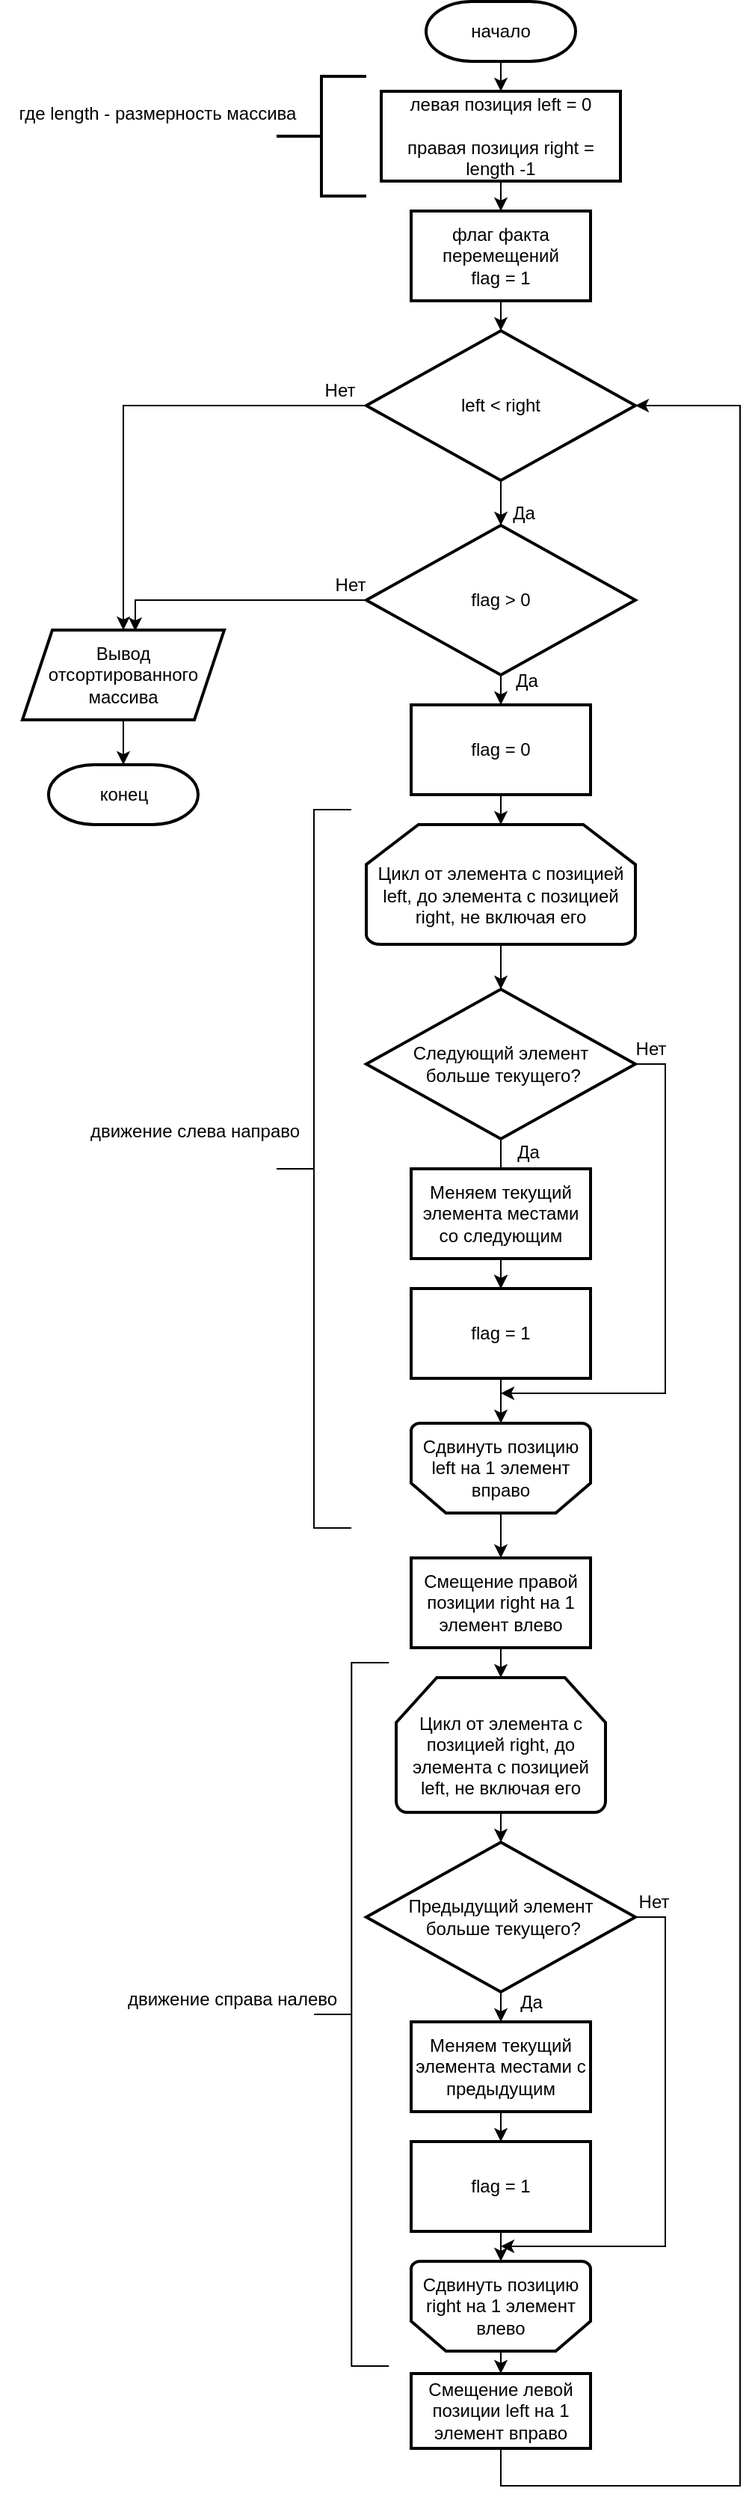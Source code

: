 <mxfile version="23.1.7" type="device">
  <diagram name="Page-1" id="7C0zDvZtUpZB7-i4LzA5">
    <mxGraphModel dx="1434" dy="780" grid="1" gridSize="10" guides="1" tooltips="1" connect="1" arrows="1" fold="1" page="1" pageScale="1" pageWidth="850" pageHeight="1100" math="0" shadow="0">
      <root>
        <mxCell id="0" />
        <mxCell id="1" parent="0" />
        <mxCell id="CNdb7kXDBK4C9TEZmEDv-15" value="" style="edgeStyle=orthogonalEdgeStyle;rounded=0;orthogonalLoop=1;jettySize=auto;html=1;fontSize=12;" edge="1" parent="1" source="CNdb7kXDBK4C9TEZmEDv-2" target="CNdb7kXDBK4C9TEZmEDv-3">
          <mxGeometry relative="1" as="geometry" />
        </mxCell>
        <mxCell id="CNdb7kXDBK4C9TEZmEDv-2" value="начало" style="strokeWidth=2;html=1;shape=mxgraph.flowchart.terminator;whiteSpace=wrap;fontSize=12;" vertex="1" parent="1">
          <mxGeometry x="330" y="40" width="100" height="40" as="geometry" />
        </mxCell>
        <mxCell id="CNdb7kXDBK4C9TEZmEDv-16" value="" style="edgeStyle=orthogonalEdgeStyle;rounded=0;orthogonalLoop=1;jettySize=auto;html=1;fontSize=12;" edge="1" parent="1" source="CNdb7kXDBK4C9TEZmEDv-3" target="CNdb7kXDBK4C9TEZmEDv-6">
          <mxGeometry relative="1" as="geometry" />
        </mxCell>
        <mxCell id="CNdb7kXDBK4C9TEZmEDv-3" value="&lt;br style=&quot;font-size: 12px;&quot;&gt;левая позиция left = 0&lt;br style=&quot;font-size: 12px;&quot;&gt;&lt;br style=&quot;font-size: 12px;&quot;&gt;правая позиция right = length -1&lt;div style=&quot;font-size: 12px;&quot;&gt;&lt;br style=&quot;font-size: 12px;&quot;&gt;&lt;/div&gt;" style="rounded=0;whiteSpace=wrap;html=1;strokeWidth=2;fontSize=12;" vertex="1" parent="1">
          <mxGeometry x="300" y="100" width="160" height="60" as="geometry" />
        </mxCell>
        <mxCell id="CNdb7kXDBK4C9TEZmEDv-17" value="" style="edgeStyle=orthogonalEdgeStyle;rounded=0;orthogonalLoop=1;jettySize=auto;html=1;fontSize=12;" edge="1" parent="1" source="CNdb7kXDBK4C9TEZmEDv-6" target="CNdb7kXDBK4C9TEZmEDv-7">
          <mxGeometry relative="1" as="geometry" />
        </mxCell>
        <mxCell id="CNdb7kXDBK4C9TEZmEDv-6" value="флаг факта перемещений &lt;br style=&quot;font-size: 12px;&quot;&gt;flag = 1" style="rounded=0;whiteSpace=wrap;html=1;strokeWidth=2;fontSize=12;" vertex="1" parent="1">
          <mxGeometry x="320" y="180" width="120" height="60" as="geometry" />
        </mxCell>
        <mxCell id="CNdb7kXDBK4C9TEZmEDv-9" value="" style="edgeStyle=orthogonalEdgeStyle;rounded=0;orthogonalLoop=1;jettySize=auto;html=1;fontSize=12;" edge="1" parent="1" source="CNdb7kXDBK4C9TEZmEDv-7" target="CNdb7kXDBK4C9TEZmEDv-8">
          <mxGeometry relative="1" as="geometry" />
        </mxCell>
        <mxCell id="CNdb7kXDBK4C9TEZmEDv-10" value="Да" style="edgeLabel;html=1;align=center;verticalAlign=middle;resizable=0;points=[];fontSize=12;" vertex="1" connectable="0" parent="CNdb7kXDBK4C9TEZmEDv-9">
          <mxGeometry x="0.56" y="-1" relative="1" as="geometry">
            <mxPoint x="16" y="3" as="offset" />
          </mxGeometry>
        </mxCell>
        <mxCell id="CNdb7kXDBK4C9TEZmEDv-54" style="edgeStyle=orthogonalEdgeStyle;rounded=0;orthogonalLoop=1;jettySize=auto;html=1;exitX=0;exitY=0.5;exitDx=0;exitDy=0;exitPerimeter=0;entryX=0.5;entryY=0;entryDx=0;entryDy=0;fontSize=12;" edge="1" parent="1" source="CNdb7kXDBK4C9TEZmEDv-7" target="CNdb7kXDBK4C9TEZmEDv-53">
          <mxGeometry relative="1" as="geometry" />
        </mxCell>
        <mxCell id="CNdb7kXDBK4C9TEZmEDv-57" value="Нет" style="edgeLabel;html=1;align=center;verticalAlign=middle;resizable=0;points=[];fontSize=12;" vertex="1" connectable="0" parent="CNdb7kXDBK4C9TEZmEDv-54">
          <mxGeometry x="-0.909" relative="1" as="geometry">
            <mxPoint x="-4" y="-10" as="offset" />
          </mxGeometry>
        </mxCell>
        <mxCell id="CNdb7kXDBK4C9TEZmEDv-7" value="left &amp;lt; right" style="strokeWidth=2;html=1;shape=mxgraph.flowchart.decision;whiteSpace=wrap;fontSize=12;" vertex="1" parent="1">
          <mxGeometry x="290" y="260" width="180" height="100" as="geometry" />
        </mxCell>
        <mxCell id="CNdb7kXDBK4C9TEZmEDv-77" value="" style="edgeStyle=orthogonalEdgeStyle;rounded=0;orthogonalLoop=1;jettySize=auto;html=1;" edge="1" parent="1" source="CNdb7kXDBK4C9TEZmEDv-8" target="CNdb7kXDBK4C9TEZmEDv-13">
          <mxGeometry relative="1" as="geometry" />
        </mxCell>
        <mxCell id="CNdb7kXDBK4C9TEZmEDv-8" value="flag &amp;gt; 0" style="strokeWidth=2;html=1;shape=mxgraph.flowchart.decision;whiteSpace=wrap;fontSize=12;" vertex="1" parent="1">
          <mxGeometry x="290" y="390" width="180" height="100" as="geometry" />
        </mxCell>
        <mxCell id="CNdb7kXDBK4C9TEZmEDv-75" value="" style="edgeStyle=orthogonalEdgeStyle;rounded=0;orthogonalLoop=1;jettySize=auto;html=1;" edge="1" parent="1" source="CNdb7kXDBK4C9TEZmEDv-12" target="CNdb7kXDBK4C9TEZmEDv-14">
          <mxGeometry relative="1" as="geometry" />
        </mxCell>
        <mxCell id="CNdb7kXDBK4C9TEZmEDv-12" value="&lt;br style=&quot;font-size: 12px;&quot;&gt;Цикл от элемента с позицией left, до элемента с позицией right, не включая его" style="strokeWidth=2;html=1;shape=mxgraph.flowchart.loop_limit;whiteSpace=wrap;fontSize=12;" vertex="1" parent="1">
          <mxGeometry x="290" y="590" width="180" height="80" as="geometry" />
        </mxCell>
        <mxCell id="CNdb7kXDBK4C9TEZmEDv-76" value="" style="edgeStyle=orthogonalEdgeStyle;rounded=0;orthogonalLoop=1;jettySize=auto;html=1;" edge="1" parent="1" source="CNdb7kXDBK4C9TEZmEDv-13" target="CNdb7kXDBK4C9TEZmEDv-12">
          <mxGeometry relative="1" as="geometry" />
        </mxCell>
        <mxCell id="CNdb7kXDBK4C9TEZmEDv-13" value="flag = 0" style="rounded=0;whiteSpace=wrap;html=1;fontSize=12;strokeWidth=2;" vertex="1" parent="1">
          <mxGeometry x="320" y="510" width="120" height="60" as="geometry" />
        </mxCell>
        <mxCell id="CNdb7kXDBK4C9TEZmEDv-28" value="" style="edgeStyle=orthogonalEdgeStyle;rounded=0;orthogonalLoop=1;jettySize=auto;html=1;fontSize=12;" edge="1" parent="1" source="CNdb7kXDBK4C9TEZmEDv-14" target="CNdb7kXDBK4C9TEZmEDv-23">
          <mxGeometry relative="1" as="geometry" />
        </mxCell>
        <mxCell id="CNdb7kXDBK4C9TEZmEDv-14" value="Следующий элемент&lt;br style=&quot;font-size: 12px;&quot;&gt;&amp;nbsp;больше текущего?" style="strokeWidth=2;html=1;shape=mxgraph.flowchart.decision;whiteSpace=wrap;fontSize=12;" vertex="1" parent="1">
          <mxGeometry x="290" y="700" width="180" height="100" as="geometry" />
        </mxCell>
        <mxCell id="CNdb7kXDBK4C9TEZmEDv-29" value="" style="edgeStyle=orthogonalEdgeStyle;rounded=0;orthogonalLoop=1;jettySize=auto;html=1;entryX=0.5;entryY=0;entryDx=0;entryDy=0;fontSize=12;" edge="1" parent="1" source="CNdb7kXDBK4C9TEZmEDv-22" target="CNdb7kXDBK4C9TEZmEDv-23">
          <mxGeometry relative="1" as="geometry" />
        </mxCell>
        <mxCell id="CNdb7kXDBK4C9TEZmEDv-22" value="Меняем текущий элемента местами со следующим" style="rounded=0;whiteSpace=wrap;html=1;fontSize=12;strokeWidth=2;" vertex="1" parent="1">
          <mxGeometry x="320" y="820" width="120" height="60" as="geometry" />
        </mxCell>
        <mxCell id="CNdb7kXDBK4C9TEZmEDv-30" value="" style="edgeStyle=orthogonalEdgeStyle;rounded=0;orthogonalLoop=1;jettySize=auto;html=1;fontSize=12;" edge="1" parent="1" source="CNdb7kXDBK4C9TEZmEDv-23" target="CNdb7kXDBK4C9TEZmEDv-24">
          <mxGeometry relative="1" as="geometry" />
        </mxCell>
        <mxCell id="CNdb7kXDBK4C9TEZmEDv-23" value="flag = 1" style="rounded=0;whiteSpace=wrap;html=1;fontSize=12;strokeWidth=2;" vertex="1" parent="1">
          <mxGeometry x="320" y="900" width="120" height="60" as="geometry" />
        </mxCell>
        <mxCell id="CNdb7kXDBK4C9TEZmEDv-31" value="" style="edgeStyle=orthogonalEdgeStyle;rounded=0;orthogonalLoop=1;jettySize=auto;html=1;fontSize=12;" edge="1" parent="1" source="CNdb7kXDBK4C9TEZmEDv-24" target="CNdb7kXDBK4C9TEZmEDv-25">
          <mxGeometry relative="1" as="geometry" />
        </mxCell>
        <mxCell id="CNdb7kXDBK4C9TEZmEDv-24" value="Сдвинуть позицию left на 1 элемент вправо" style="strokeWidth=2;html=1;shape=mxgraph.flowchart.loop_limit;whiteSpace=wrap;direction=west;fontSize=12;" vertex="1" parent="1">
          <mxGeometry x="320" y="990" width="120" height="60" as="geometry" />
        </mxCell>
        <mxCell id="CNdb7kXDBK4C9TEZmEDv-36" value="" style="edgeStyle=orthogonalEdgeStyle;rounded=0;orthogonalLoop=1;jettySize=auto;html=1;fontSize=12;" edge="1" parent="1" source="CNdb7kXDBK4C9TEZmEDv-25" target="CNdb7kXDBK4C9TEZmEDv-35">
          <mxGeometry relative="1" as="geometry" />
        </mxCell>
        <mxCell id="CNdb7kXDBK4C9TEZmEDv-25" value="Смещение правой позиции right на 1 элемент влево" style="rounded=0;whiteSpace=wrap;html=1;fontSize=12;strokeWidth=2;" vertex="1" parent="1">
          <mxGeometry x="320" y="1080" width="120" height="60" as="geometry" />
        </mxCell>
        <mxCell id="CNdb7kXDBK4C9TEZmEDv-32" style="edgeStyle=orthogonalEdgeStyle;rounded=0;orthogonalLoop=1;jettySize=auto;html=1;exitX=1;exitY=0.5;exitDx=0;exitDy=0;exitPerimeter=0;fontSize=12;" edge="1" parent="1" source="CNdb7kXDBK4C9TEZmEDv-14">
          <mxGeometry relative="1" as="geometry">
            <mxPoint x="380" y="970" as="targetPoint" />
            <Array as="points">
              <mxPoint x="490" y="750" />
              <mxPoint x="490" y="970" />
              <mxPoint x="380" y="970" />
            </Array>
          </mxGeometry>
        </mxCell>
        <mxCell id="CNdb7kXDBK4C9TEZmEDv-33" value="Нет" style="edgeLabel;html=1;align=center;verticalAlign=middle;resizable=0;points=[];fontSize=12;" vertex="1" connectable="0" parent="CNdb7kXDBK4C9TEZmEDv-32">
          <mxGeometry x="-0.947" relative="1" as="geometry">
            <mxPoint y="-10" as="offset" />
          </mxGeometry>
        </mxCell>
        <mxCell id="CNdb7kXDBK4C9TEZmEDv-34" value="Да" style="edgeLabel;html=1;align=center;verticalAlign=middle;resizable=0;points=[];fontSize=12;" vertex="1" connectable="0" parent="1">
          <mxGeometry x="500" y="750" as="geometry">
            <mxPoint x="-102" y="59" as="offset" />
          </mxGeometry>
        </mxCell>
        <mxCell id="CNdb7kXDBK4C9TEZmEDv-41" value="" style="edgeStyle=orthogonalEdgeStyle;rounded=0;orthogonalLoop=1;jettySize=auto;html=1;fontSize=12;" edge="1" parent="1" source="CNdb7kXDBK4C9TEZmEDv-35" target="CNdb7kXDBK4C9TEZmEDv-37">
          <mxGeometry relative="1" as="geometry" />
        </mxCell>
        <mxCell id="CNdb7kXDBK4C9TEZmEDv-35" value="&lt;br style=&quot;border-color: var(--border-color); font-size: 12px;&quot;&gt;Цикл от элемента с позицией right, до элемента с позицией left, не включая его" style="strokeWidth=2;html=1;shape=mxgraph.flowchart.loop_limit;whiteSpace=wrap;fontSize=12;" vertex="1" parent="1">
          <mxGeometry x="310" y="1160" width="140" height="90" as="geometry" />
        </mxCell>
        <mxCell id="CNdb7kXDBK4C9TEZmEDv-40" value="" style="edgeStyle=orthogonalEdgeStyle;rounded=0;orthogonalLoop=1;jettySize=auto;html=1;entryX=0.5;entryY=0;entryDx=0;entryDy=0;fontSize=12;" edge="1" parent="1" source="CNdb7kXDBK4C9TEZmEDv-37" target="CNdb7kXDBK4C9TEZmEDv-38">
          <mxGeometry relative="1" as="geometry" />
        </mxCell>
        <mxCell id="CNdb7kXDBK4C9TEZmEDv-51" value="Да" style="edgeLabel;html=1;align=center;verticalAlign=middle;resizable=0;points=[];fontSize=12;" vertex="1" connectable="0" parent="CNdb7kXDBK4C9TEZmEDv-40">
          <mxGeometry x="0.094" y="-1" relative="1" as="geometry">
            <mxPoint x="19" as="offset" />
          </mxGeometry>
        </mxCell>
        <mxCell id="CNdb7kXDBK4C9TEZmEDv-47" style="edgeStyle=orthogonalEdgeStyle;rounded=0;orthogonalLoop=1;jettySize=auto;html=1;exitX=1;exitY=0.5;exitDx=0;exitDy=0;exitPerimeter=0;fontSize=12;" edge="1" parent="1" source="CNdb7kXDBK4C9TEZmEDv-37">
          <mxGeometry relative="1" as="geometry">
            <mxPoint x="380" y="1540" as="targetPoint" />
            <Array as="points">
              <mxPoint x="490" y="1320" />
              <mxPoint x="490" y="1540" />
            </Array>
          </mxGeometry>
        </mxCell>
        <mxCell id="CNdb7kXDBK4C9TEZmEDv-50" value="Нет" style="edgeLabel;html=1;align=center;verticalAlign=middle;resizable=0;points=[];fontSize=12;" vertex="1" connectable="0" parent="CNdb7kXDBK4C9TEZmEDv-47">
          <mxGeometry x="-0.935" y="-2" relative="1" as="geometry">
            <mxPoint y="-12" as="offset" />
          </mxGeometry>
        </mxCell>
        <mxCell id="CNdb7kXDBK4C9TEZmEDv-37" value="Предыдущий элемент&lt;br style=&quot;font-size: 12px;&quot;&gt;&amp;nbsp;больше текущего?" style="strokeWidth=2;html=1;shape=mxgraph.flowchart.decision;whiteSpace=wrap;fontSize=12;" vertex="1" parent="1">
          <mxGeometry x="290" y="1270" width="180" height="100" as="geometry" />
        </mxCell>
        <mxCell id="CNdb7kXDBK4C9TEZmEDv-43" value="" style="edgeStyle=orthogonalEdgeStyle;rounded=0;orthogonalLoop=1;jettySize=auto;html=1;fontSize=12;" edge="1" parent="1" source="CNdb7kXDBK4C9TEZmEDv-38" target="CNdb7kXDBK4C9TEZmEDv-39">
          <mxGeometry relative="1" as="geometry" />
        </mxCell>
        <mxCell id="CNdb7kXDBK4C9TEZmEDv-38" value="Меняем текущий элемента местами с предыдущим" style="rounded=0;whiteSpace=wrap;html=1;fontSize=12;strokeWidth=2;" vertex="1" parent="1">
          <mxGeometry x="320" y="1390" width="120" height="60" as="geometry" />
        </mxCell>
        <mxCell id="CNdb7kXDBK4C9TEZmEDv-48" value="" style="edgeStyle=orthogonalEdgeStyle;rounded=0;orthogonalLoop=1;jettySize=auto;html=1;entryX=0.5;entryY=1;entryDx=0;entryDy=0;entryPerimeter=0;fontSize=12;" edge="1" parent="1" source="CNdb7kXDBK4C9TEZmEDv-39" target="CNdb7kXDBK4C9TEZmEDv-45">
          <mxGeometry relative="1" as="geometry" />
        </mxCell>
        <mxCell id="CNdb7kXDBK4C9TEZmEDv-39" value="flag = 1" style="rounded=0;whiteSpace=wrap;html=1;fontSize=12;strokeWidth=2;" vertex="1" parent="1">
          <mxGeometry x="320" y="1470" width="120" height="60" as="geometry" />
        </mxCell>
        <mxCell id="CNdb7kXDBK4C9TEZmEDv-49" value="" style="edgeStyle=orthogonalEdgeStyle;rounded=0;orthogonalLoop=1;jettySize=auto;html=1;fontSize=12;" edge="1" parent="1" source="CNdb7kXDBK4C9TEZmEDv-45" target="CNdb7kXDBK4C9TEZmEDv-46">
          <mxGeometry relative="1" as="geometry" />
        </mxCell>
        <mxCell id="CNdb7kXDBK4C9TEZmEDv-45" value="Сдвинуть позицию right на 1 элемент влево" style="strokeWidth=2;html=1;shape=mxgraph.flowchart.loop_limit;whiteSpace=wrap;direction=west;fontSize=12;" vertex="1" parent="1">
          <mxGeometry x="320" y="1550" width="120" height="60" as="geometry" />
        </mxCell>
        <mxCell id="CNdb7kXDBK4C9TEZmEDv-46" value="Смещение левой позиции left на 1 элемент вправо" style="rounded=0;whiteSpace=wrap;html=1;fontSize=12;strokeWidth=2;" vertex="1" parent="1">
          <mxGeometry x="320" y="1625" width="120" height="50" as="geometry" />
        </mxCell>
        <mxCell id="CNdb7kXDBK4C9TEZmEDv-52" style="edgeStyle=orthogonalEdgeStyle;rounded=0;orthogonalLoop=1;jettySize=auto;html=1;exitX=0.5;exitY=1;exitDx=0;exitDy=0;entryX=1;entryY=0.5;entryDx=0;entryDy=0;entryPerimeter=0;fontSize=12;" edge="1" parent="1" source="CNdb7kXDBK4C9TEZmEDv-46" target="CNdb7kXDBK4C9TEZmEDv-7">
          <mxGeometry relative="1" as="geometry">
            <mxPoint x="430" y="1700" as="sourcePoint" />
            <mxPoint x="520.0" y="320" as="targetPoint" />
            <Array as="points">
              <mxPoint x="380" y="1700" />
              <mxPoint x="540" y="1700" />
              <mxPoint x="540" y="310" />
            </Array>
          </mxGeometry>
        </mxCell>
        <mxCell id="CNdb7kXDBK4C9TEZmEDv-74" value="" style="edgeStyle=orthogonalEdgeStyle;rounded=0;orthogonalLoop=1;jettySize=auto;html=1;fontSize=12;" edge="1" parent="1" source="CNdb7kXDBK4C9TEZmEDv-53" target="CNdb7kXDBK4C9TEZmEDv-73">
          <mxGeometry relative="1" as="geometry" />
        </mxCell>
        <mxCell id="CNdb7kXDBK4C9TEZmEDv-53" value="Вывод отсортированного массива" style="shape=parallelogram;perimeter=parallelogramPerimeter;whiteSpace=wrap;html=1;fixedSize=1;fontSize=12;strokeWidth=2;" vertex="1" parent="1">
          <mxGeometry x="60" y="460" width="135" height="60" as="geometry" />
        </mxCell>
        <mxCell id="CNdb7kXDBK4C9TEZmEDv-56" style="edgeStyle=orthogonalEdgeStyle;rounded=0;orthogonalLoop=1;jettySize=auto;html=1;exitX=0;exitY=0.5;exitDx=0;exitDy=0;exitPerimeter=0;entryX=0.559;entryY=0.01;entryDx=0;entryDy=0;entryPerimeter=0;fontSize=12;" edge="1" parent="1" source="CNdb7kXDBK4C9TEZmEDv-8" target="CNdb7kXDBK4C9TEZmEDv-53">
          <mxGeometry relative="1" as="geometry" />
        </mxCell>
        <mxCell id="CNdb7kXDBK4C9TEZmEDv-60" value="Нет" style="edgeLabel;html=1;align=center;verticalAlign=middle;resizable=0;points=[];fontSize=12;" vertex="1" connectable="0" parent="1">
          <mxGeometry x="280.138" y="310" as="geometry">
            <mxPoint x="-1" y="120" as="offset" />
          </mxGeometry>
        </mxCell>
        <mxCell id="CNdb7kXDBK4C9TEZmEDv-66" value="" style="strokeWidth=2;html=1;shape=mxgraph.flowchart.annotation_2;align=left;labelPosition=right;pointerEvents=1;fontSize=12;" vertex="1" parent="1">
          <mxGeometry x="230" y="90" width="60" height="80" as="geometry" />
        </mxCell>
        <mxCell id="CNdb7kXDBK4C9TEZmEDv-67" value="где length - размерность массива" style="text;html=1;align=center;verticalAlign=middle;resizable=0;points=[];autosize=1;strokeColor=none;fillColor=none;fontSize=12;" vertex="1" parent="1">
          <mxGeometry x="45.14" y="100" width="210" height="30" as="geometry" />
        </mxCell>
        <mxCell id="CNdb7kXDBK4C9TEZmEDv-69" value="" style="strokeWidth=1;html=1;shape=mxgraph.flowchart.annotation_2;align=left;labelPosition=right;pointerEvents=1;fontSize=12;" vertex="1" parent="1">
          <mxGeometry x="230" y="580" width="50" height="480" as="geometry" />
        </mxCell>
        <mxCell id="CNdb7kXDBK4C9TEZmEDv-70" value="движение слева направо" style="text;html=1;align=center;verticalAlign=middle;resizable=0;points=[];autosize=1;strokeColor=none;fillColor=none;fontSize=12;" vertex="1" parent="1">
          <mxGeometry x="95.14" y="780" width="160" height="30" as="geometry" />
        </mxCell>
        <mxCell id="CNdb7kXDBK4C9TEZmEDv-71" value="" style="strokeWidth=1;html=1;shape=mxgraph.flowchart.annotation_2;align=left;labelPosition=right;pointerEvents=1;fontSize=12;" vertex="1" parent="1">
          <mxGeometry x="255.14" y="1150" width="50" height="470" as="geometry" />
        </mxCell>
        <mxCell id="CNdb7kXDBK4C9TEZmEDv-72" value="движение справа налево" style="text;html=1;align=center;verticalAlign=middle;resizable=0;points=[];autosize=1;strokeColor=none;fillColor=none;fontSize=12;" vertex="1" parent="1">
          <mxGeometry x="120.14" y="1360" width="160" height="30" as="geometry" />
        </mxCell>
        <mxCell id="CNdb7kXDBK4C9TEZmEDv-73" value="конец" style="strokeWidth=2;html=1;shape=mxgraph.flowchart.terminator;whiteSpace=wrap;fontSize=12;" vertex="1" parent="1">
          <mxGeometry x="77.5" y="550" width="100" height="40" as="geometry" />
        </mxCell>
        <mxCell id="CNdb7kXDBK4C9TEZmEDv-78" value="Да" style="edgeLabel;html=1;align=center;verticalAlign=middle;resizable=0;points=[];fontSize=12;" vertex="1" connectable="0" parent="1">
          <mxGeometry x="405" y="399.997" as="geometry">
            <mxPoint x="-8" y="94" as="offset" />
          </mxGeometry>
        </mxCell>
      </root>
    </mxGraphModel>
  </diagram>
</mxfile>
